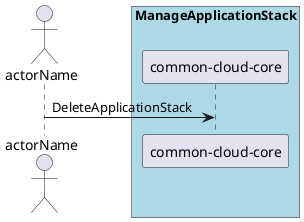 @startuml
Actor "actorName" as A

box "ManageApplicationStack" #lightblue
participant "common-cloud-core" as S
A -> S : DeleteApplicationStack
end box

@enduml

